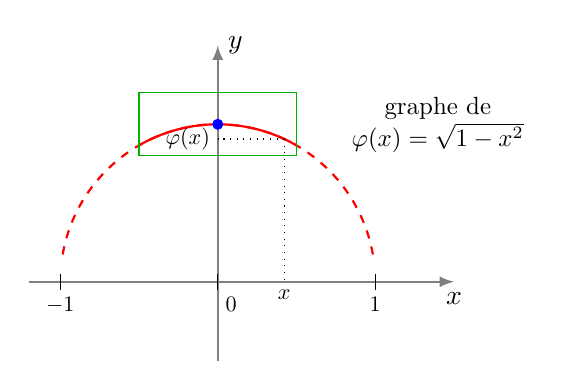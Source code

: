 \begin{tikzpicture}[scale=2]

% Axes
     \draw[->,>=latex,thick, gray] (-1.2,0)--(1.5,0) node[below,black] {$x$};
     \draw[->,>=latex,thick, gray] (0,-0.5)--(0,1.5) node[right,black] {$y$};

   \draw[red,thick,dashed] (170:1) arc (170:10:1);
   \draw[red,thick] (120:1) arc (120:60:1);

 %  \draw[red,thick] (0,0) circle (1);

 %   \node at (120:1.2) {$\mathcal{C}$};

\fill[blue] (0,1) circle (1pt) ; %node[above right]{$(0,1)$};

\draw[green!70!black] (-0.5,0.8) rectangle (0.5,1.2);

  \def\theta{65};
  \pgfmathsetmacro\x{cos(\theta)};
  \pgfmathsetmacro\y{sin(\theta)};

   \draw[dotted] (\x,\y) -- (\x,0) node[below,scale=0.8] {$x$};
   \draw[dotted] (\x,\y) -- (0,\y) node[left,scale=0.8] {$\varphi(x)$};

\draw[black] (1,0.05)--(1,-0.05) node[below,scale=0.8]{$1$};
\draw[black] (-1,0.05)--(-1,-0.05) node[below,scale=0.8]{$-1$};
\draw[black] (0,0.05)--(0,-0.05) node[below right,scale=0.8]{$0$};

\node[right,scale=0.9,text width=3cm] at (0.7,1) {\begin{tabular}{c}graphe de\\ $\varphi(x)=\sqrt{1-x^2}$\end{tabular}};

\end{tikzpicture}
